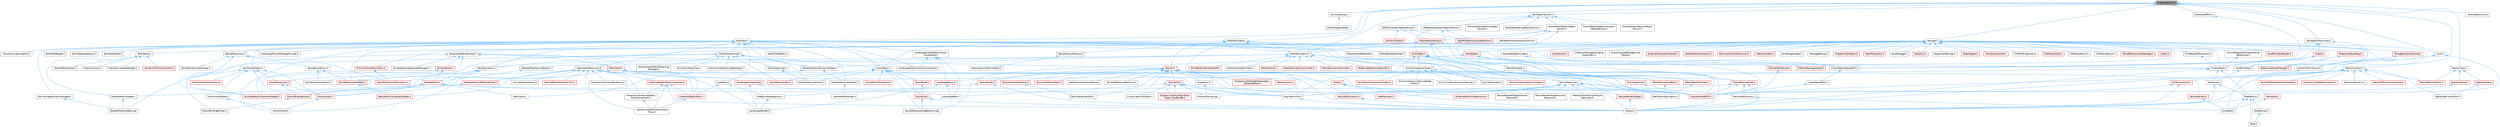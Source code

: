 digraph "CustomVersion.h"
{
 // INTERACTIVE_SVG=YES
 // LATEX_PDF_SIZE
  bgcolor="transparent";
  edge [fontname=Helvetica,fontsize=10,labelfontname=Helvetica,labelfontsize=10];
  node [fontname=Helvetica,fontsize=10,shape=box,height=0.2,width=0.4];
  Node1 [id="Node000001",label="CustomVersion.h",height=0.2,width=0.4,color="gray40", fillcolor="grey60", style="filled", fontcolor="black",tooltip=" "];
  Node1 -> Node2 [id="edge1_Node000001_Node000002",dir="back",color="steelblue1",style="solid",tooltip=" "];
  Node2 [id="Node000002",label="AsyncLoading2.h",height=0.2,width=0.4,color="grey40", fillcolor="white", style="filled",URL="$dd/db7/AsyncLoading2_8h.html",tooltip=" "];
  Node2 -> Node3 [id="edge2_Node000002_Node000003",dir="back",color="steelblue1",style="solid",tooltip=" "];
  Node3 [id="Node000003",label="ZenPackageHeader.h",height=0.2,width=0.4,color="grey40", fillcolor="white", style="filled",URL="$df/dfa/ZenPackageHeader_8h.html",tooltip=" "];
  Node1 -> Node4 [id="edge3_Node000001_Node000004",dir="back",color="steelblue1",style="solid",tooltip=" "];
  Node4 [id="Node000004",label="BulkData.h",height=0.2,width=0.4,color="grey40", fillcolor="white", style="filled",URL="$d4/d8e/BulkData_8h.html",tooltip=" "];
  Node4 -> Node5 [id="edge4_Node000004_Node000005",dir="back",color="steelblue1",style="solid",tooltip=" "];
  Node5 [id="Node000005",label="AnimCompressionTypes.h",height=0.2,width=0.4,color="grey40", fillcolor="white", style="filled",URL="$d1/d3b/AnimCompressionTypes_8h.html",tooltip=" "];
  Node5 -> Node6 [id="edge5_Node000005_Node000006",dir="back",color="steelblue1",style="solid",tooltip=" "];
  Node6 [id="Node000006",label="AnimBoneCompressionCodec.h",height=0.2,width=0.4,color="red", fillcolor="#FFF0F0", style="filled",URL="$dd/dc3/AnimBoneCompressionCodec_8h.html",tooltip=" "];
  Node5 -> Node15 [id="edge6_Node000005_Node000015",dir="back",color="steelblue1",style="solid",tooltip=" "];
  Node15 [id="Node000015",label="AnimCompressionDerivedData\lPublic.h",height=0.2,width=0.4,color="grey40", fillcolor="white", style="filled",URL="$dc/d36/AnimCompressionDerivedDataPublic_8h.html",tooltip=" "];
  Node5 -> Node16 [id="edge7_Node000005_Node000016",dir="back",color="steelblue1",style="solid",tooltip=" "];
  Node16 [id="Node000016",label="AnimCurveCompressionCodec.h",height=0.2,width=0.4,color="red", fillcolor="#FFF0F0", style="filled",URL="$d3/d77/AnimCurveCompressionCodec_8h.html",tooltip=" "];
  Node5 -> Node20 [id="edge8_Node000005_Node000020",dir="back",color="steelblue1",style="solid",tooltip=" "];
  Node20 [id="Node000020",label="AnimCurveCompressionSettings.h",height=0.2,width=0.4,color="grey40", fillcolor="white", style="filled",URL="$d0/d49/AnimCurveCompressionSettings_8h.html",tooltip=" "];
  Node5 -> Node21 [id="edge9_Node000005_Node000021",dir="back",color="steelblue1",style="solid",tooltip=" "];
  Node21 [id="Node000021",label="AnimSequence.h",height=0.2,width=0.4,color="red", fillcolor="#FFF0F0", style="filled",URL="$d0/d8a/AnimSequence_8h.html",tooltip=" "];
  Node21 -> Node30 [id="edge10_Node000021_Node000030",dir="back",color="steelblue1",style="solid",tooltip=" "];
  Node30 [id="Node000030",label="EngineSharedPCH.h",height=0.2,width=0.4,color="red", fillcolor="#FFF0F0", style="filled",URL="$dc/dbb/EngineSharedPCH_8h.html",tooltip=" "];
  Node5 -> Node14 [id="edge11_Node000005_Node000014",dir="back",color="steelblue1",style="solid",tooltip=" "];
  Node14 [id="Node000014",label="AnimStreamable.h",height=0.2,width=0.4,color="grey40", fillcolor="white", style="filled",URL="$d1/d46/AnimStreamable_8h.html",tooltip=" "];
  Node4 -> Node14 [id="edge12_Node000004_Node000014",dir="back",color="steelblue1",style="solid",tooltip=" "];
  Node4 -> Node39 [id="edge13_Node000004_Node000039",dir="back",color="steelblue1",style="solid",tooltip=" "];
  Node39 [id="Node000039",label="BodySetup.h",height=0.2,width=0.4,color="grey40", fillcolor="white", style="filled",URL="$d8/d7b/BodySetup_8h.html",tooltip=" "];
  Node39 -> Node40 [id="edge14_Node000039_Node000040",dir="back",color="steelblue1",style="solid",tooltip=" "];
  Node40 [id="Node000040",label="ChaosCooking.h",height=0.2,width=0.4,color="grey40", fillcolor="white", style="filled",URL="$de/d88/ChaosCooking_8h.html",tooltip=" "];
  Node39 -> Node41 [id="edge15_Node000039_Node000041",dir="back",color="steelblue1",style="solid",tooltip=" "];
  Node41 [id="Node000041",label="ChaosDerivedDataReader.h",height=0.2,width=0.4,color="grey40", fillcolor="white", style="filled",URL="$de/d70/ChaosDerivedDataReader_8h.html",tooltip=" "];
  Node39 -> Node42 [id="edge16_Node000039_Node000042",dir="back",color="steelblue1",style="solid",tooltip=" "];
  Node42 [id="Node000042",label="DynamicMeshComponent.h",height=0.2,width=0.4,color="red", fillcolor="#FFF0F0", style="filled",URL="$d8/d66/DynamicMeshComponent_8h.html",tooltip=" "];
  Node39 -> Node115 [id="edge17_Node000039_Node000115",dir="back",color="steelblue1",style="solid",tooltip=" "];
  Node115 [id="Node000115",label="SkeletalBodySetup.h",height=0.2,width=0.4,color="grey40", fillcolor="white", style="filled",URL="$dc/dbc/SkeletalBodySetup_8h.html",tooltip=" "];
  Node4 -> Node116 [id="edge18_Node000004_Node000116",dir="back",color="steelblue1",style="solid",tooltip=" "];
  Node116 [id="Node000116",label="BulkDataReader.h",height=0.2,width=0.4,color="grey40", fillcolor="white", style="filled",URL="$d4/d9b/BulkDataReader_8h.html",tooltip=" "];
  Node4 -> Node117 [id="edge19_Node000004_Node000117",dir="back",color="steelblue1",style="solid",tooltip=" "];
  Node117 [id="Node000117",label="BulkDataScopedLock.h",height=0.2,width=0.4,color="grey40", fillcolor="white", style="filled",URL="$da/d4e/BulkDataScopedLock_8h.html",tooltip=" "];
  Node4 -> Node118 [id="edge20_Node000004_Node000118",dir="back",color="steelblue1",style="solid",tooltip=" "];
  Node118 [id="Node000118",label="BulkDataWriter.h",height=0.2,width=0.4,color="grey40", fillcolor="white", style="filled",URL="$dc/dcb/BulkDataWriter_8h.html",tooltip=" "];
  Node4 -> Node119 [id="edge21_Node000004_Node000119",dir="back",color="steelblue1",style="solid",tooltip=" "];
  Node119 [id="Node000119",label="ContentStreaming.h",height=0.2,width=0.4,color="grey40", fillcolor="white", style="filled",URL="$dd/d05/ContentStreaming_8h.html",tooltip=" "];
  Node119 -> Node120 [id="edge22_Node000119_Node000120",dir="back",color="steelblue1",style="solid",tooltip=" "];
  Node120 [id="Node000120",label="AnimationStreaming.h",height=0.2,width=0.4,color="grey40", fillcolor="white", style="filled",URL="$d5/d44/AnimationStreaming_8h.html",tooltip=" "];
  Node119 -> Node121 [id="edge23_Node000119_Node000121",dir="back",color="steelblue1",style="solid",tooltip=" "];
  Node121 [id="Node000121",label="AudioDecompress.h",height=0.2,width=0.4,color="red", fillcolor="#FFF0F0", style="filled",URL="$d9/dfd/AudioDecompress_8h.html",tooltip=" "];
  Node119 -> Node123 [id="edge24_Node000119_Node000123",dir="back",color="steelblue1",style="solid",tooltip=" "];
  Node123 [id="Node000123",label="AudioStreaming.h",height=0.2,width=0.4,color="grey40", fillcolor="white", style="filled",URL="$db/d37/AudioStreaming_8h.html",tooltip=" "];
  Node123 -> Node124 [id="edge25_Node000123_Node000124",dir="back",color="steelblue1",style="solid",tooltip=" "];
  Node124 [id="Node000124",label="AudioStreamingCache.h",height=0.2,width=0.4,color="grey40", fillcolor="white", style="filled",URL="$d2/dc1/AudioStreamingCache_8h.html",tooltip=" "];
  Node119 -> Node124 [id="edge26_Node000119_Node000124",dir="back",color="steelblue1",style="solid",tooltip=" "];
  Node119 -> Node125 [id="edge27_Node000119_Node000125",dir="back",color="steelblue1",style="solid",tooltip=" "];
  Node125 [id="Node000125",label="GroomCacheStreamingManager.h",height=0.2,width=0.4,color="grey40", fillcolor="white", style="filled",URL="$d3/dcf/GroomCacheStreamingManager_8h.html",tooltip=" "];
  Node119 -> Node126 [id="edge28_Node000119_Node000126",dir="back",color="steelblue1",style="solid",tooltip=" "];
  Node126 [id="Node000126",label="NaniteCoarseMeshStreaming\lManager.h",height=0.2,width=0.4,color="grey40", fillcolor="white", style="filled",URL="$d2/dd8/NaniteCoarseMeshStreamingManager_8h.html",tooltip=" "];
  Node119 -> Node127 [id="edge29_Node000119_Node000127",dir="back",color="steelblue1",style="solid",tooltip=" "];
  Node127 [id="Node000127",label="SkeletalMeshUpdate.cpp",height=0.2,width=0.4,color="grey40", fillcolor="white", style="filled",URL="$db/d45/SkeletalMeshUpdate_8cpp.html",tooltip=" "];
  Node119 -> Node128 [id="edge30_Node000119_Node000128",dir="back",color="steelblue1",style="solid",tooltip=" "];
  Node128 [id="Node000128",label="SkinnedMeshComponentHelper.h",height=0.2,width=0.4,color="red", fillcolor="#FFF0F0", style="filled",URL="$db/d81/SkinnedMeshComponentHelper_8h.html",tooltip=" "];
  Node119 -> Node130 [id="edge31_Node000119_Node000130",dir="back",color="steelblue1",style="solid",tooltip=" "];
  Node130 [id="Node000130",label="SoundWave.h",height=0.2,width=0.4,color="grey40", fillcolor="white", style="filled",URL="$d3/d6d/SoundWave_8h.html",tooltip=" "];
  Node130 -> Node121 [id="edge32_Node000130_Node000121",dir="back",color="steelblue1",style="solid",tooltip=" "];
  Node130 -> Node124 [id="edge33_Node000130_Node000124",dir="back",color="steelblue1",style="solid",tooltip=" "];
  Node130 -> Node131 [id="edge34_Node000130_Node000131",dir="back",color="steelblue1",style="solid",tooltip=" "];
  Node131 [id="Node000131",label="EngineMinimal.h",height=0.2,width=0.4,color="grey40", fillcolor="white", style="filled",URL="$d0/d2c/EngineMinimal_8h.html",tooltip=" "];
  Node131 -> Node132 [id="edge35_Node000131_Node000132",dir="back",color="steelblue1",style="solid",tooltip=" "];
  Node132 [id="Node000132",label="Engine.h",height=0.2,width=0.4,color="grey40", fillcolor="white", style="filled",URL="$d1/d34/Public_2Engine_8h.html",tooltip=" "];
  Node130 -> Node30 [id="edge36_Node000130_Node000030",dir="back",color="steelblue1",style="solid",tooltip=" "];
  Node130 -> Node133 [id="edge37_Node000130_Node000133",dir="back",color="steelblue1",style="solid",tooltip=" "];
  Node133 [id="Node000133",label="SoundCue.h",height=0.2,width=0.4,color="red", fillcolor="#FFF0F0", style="filled",URL="$d8/d0b/SoundCue_8h.html",tooltip=" "];
  Node133 -> Node132 [id="edge38_Node000133_Node000132",dir="back",color="steelblue1",style="solid",tooltip=" "];
  Node133 -> Node135 [id="edge39_Node000133_Node000135",dir="back",color="steelblue1",style="solid",tooltip=" "];
  Node135 [id="Node000135",label="SoundWaveLoadingBehavior.cpp",height=0.2,width=0.4,color="grey40", fillcolor="white", style="filled",URL="$d7/d95/SoundWaveLoadingBehavior_8cpp.html",tooltip=" "];
  Node130 -> Node136 [id="edge40_Node000130_Node000136",dir="back",color="steelblue1",style="solid",tooltip=" "];
  Node136 [id="Node000136",label="SoundNode.h",height=0.2,width=0.4,color="red", fillcolor="#FFF0F0", style="filled",URL="$da/d8b/SoundNode_8h.html",tooltip=" "];
  Node136 -> Node133 [id="edge41_Node000136_Node000133",dir="back",color="steelblue1",style="solid",tooltip=" "];
  Node130 -> Node135 [id="edge42_Node000130_Node000135",dir="back",color="steelblue1",style="solid",tooltip=" "];
  Node130 -> Node160 [id="edge43_Node000130_Node000160",dir="back",color="steelblue1",style="solid",tooltip=" "];
  Node160 [id="Node000160",label="SoundWaveProcedural.h",height=0.2,width=0.4,color="red", fillcolor="#FFF0F0", style="filled",URL="$d8/d4f/SoundWaveProcedural_8h.html",tooltip=" "];
  Node4 -> Node167 [id="edge44_Node000004_Node000167",dir="back",color="steelblue1",style="solid",tooltip=" "];
  Node167 [id="Node000167",label="CoreUObject.h",height=0.2,width=0.4,color="grey40", fillcolor="white", style="filled",URL="$d0/ded/CoreUObject_8h.html",tooltip=" "];
  Node167 -> Node132 [id="edge45_Node000167_Node000132",dir="back",color="steelblue1",style="solid",tooltip=" "];
  Node167 -> Node131 [id="edge46_Node000167_Node000131",dir="back",color="steelblue1",style="solid",tooltip=" "];
  Node167 -> Node168 [id="edge47_Node000167_Node000168",dir="back",color="steelblue1",style="solid",tooltip=" "];
  Node168 [id="Node000168",label="SlateBasics.h",height=0.2,width=0.4,color="grey40", fillcolor="white", style="filled",URL="$da/d2f/SlateBasics_8h.html",tooltip=" "];
  Node168 -> Node132 [id="edge48_Node000168_Node000132",dir="back",color="steelblue1",style="solid",tooltip=" "];
  Node168 -> Node169 [id="edge49_Node000168_Node000169",dir="back",color="steelblue1",style="solid",tooltip=" "];
  Node169 [id="Node000169",label="Slate.h",height=0.2,width=0.4,color="grey40", fillcolor="white", style="filled",URL="$d2/dc0/Slate_8h.html",tooltip=" "];
  Node168 -> Node170 [id="edge50_Node000168_Node000170",dir="back",color="steelblue1",style="solid",tooltip=" "];
  Node170 [id="Node000170",label="SlateExtras.h",height=0.2,width=0.4,color="grey40", fillcolor="white", style="filled",URL="$d8/dec/SlateExtras_8h.html",tooltip=" "];
  Node170 -> Node169 [id="edge51_Node000170_Node000169",dir="back",color="steelblue1",style="solid",tooltip=" "];
  Node168 -> Node171 [id="edge52_Node000168_Node000171",dir="back",color="steelblue1",style="solid",tooltip=" "];
  Node171 [id="Node000171",label="UnrealEd.h",height=0.2,width=0.4,color="grey40", fillcolor="white", style="filled",URL="$d2/d5f/UnrealEd_8h.html",tooltip=" "];
  Node167 -> Node172 [id="edge53_Node000167_Node000172",dir="back",color="steelblue1",style="solid",tooltip=" "];
  Node172 [id="Node000172",label="SlateCore.h",height=0.2,width=0.4,color="grey40", fillcolor="white", style="filled",URL="$dc/d03/SlateCore_8h.html",tooltip=" "];
  Node172 -> Node132 [id="edge54_Node000172_Node000132",dir="back",color="steelblue1",style="solid",tooltip=" "];
  Node172 -> Node168 [id="edge55_Node000172_Node000168",dir="back",color="steelblue1",style="solid",tooltip=" "];
  Node4 -> Node173 [id="edge56_Node000004_Node000173",dir="back",color="steelblue1",style="solid",tooltip=" "];
  Node173 [id="Node000173",label="CoreUObjectSharedPCH.h",height=0.2,width=0.4,color="grey40", fillcolor="white", style="filled",URL="$de/d2f/CoreUObjectSharedPCH_8h.html",tooltip=" "];
  Node173 -> Node174 [id="edge57_Node000173_Node000174",dir="back",color="steelblue1",style="solid",tooltip=" "];
  Node174 [id="Node000174",label="SlateSharedPCH.h",height=0.2,width=0.4,color="grey40", fillcolor="white", style="filled",URL="$d1/dfc/SlateSharedPCH_8h.html",tooltip=" "];
  Node174 -> Node30 [id="edge58_Node000174_Node000030",dir="back",color="steelblue1",style="solid",tooltip=" "];
  Node4 -> Node175 [id="edge59_Node000004_Node000175",dir="back",color="steelblue1",style="solid",tooltip=" "];
  Node175 [id="Node000175",label="FontBulkData.h",height=0.2,width=0.4,color="grey40", fillcolor="white", style="filled",URL="$dc/dfb/FontBulkData_8h.html",tooltip=" "];
  Node175 -> Node172 [id="edge60_Node000175_Node000172",dir="back",color="steelblue1",style="solid",tooltip=" "];
  Node4 -> Node176 [id="edge61_Node000004_Node000176",dir="back",color="steelblue1",style="solid",tooltip=" "];
  Node176 [id="Node000176",label="GroomCache.h",height=0.2,width=0.4,color="grey40", fillcolor="white", style="filled",URL="$d7/d6e/GroomCache_8h.html",tooltip=" "];
  Node4 -> Node177 [id="edge62_Node000004_Node000177",dir="back",color="steelblue1",style="solid",tooltip=" "];
  Node177 [id="Node000177",label="HairStrandsDatas.h",height=0.2,width=0.4,color="grey40", fillcolor="white", style="filled",URL="$d6/daf/HairStrandsDatas_8h.html",tooltip=" "];
  Node177 -> Node178 [id="edge63_Node000177_Node000178",dir="back",color="steelblue1",style="solid",tooltip=" "];
  Node178 [id="Node000178",label="GroomAsset.h",height=0.2,width=0.4,color="red", fillcolor="#FFF0F0", style="filled",URL="$d8/df1/GroomAsset_8h.html",tooltip=" "];
  Node178 -> Node176 [id="edge64_Node000178_Node000176",dir="back",color="steelblue1",style="solid",tooltip=" "];
  Node177 -> Node184 [id="edge65_Node000177_Node000184",dir="back",color="steelblue1",style="solid",tooltip=" "];
  Node184 [id="Node000184",label="GroomBindingAsset.h",height=0.2,width=0.4,color="red", fillcolor="#FFF0F0", style="filled",URL="$de/d26/GroomBindingAsset_8h.html",tooltip=" "];
  Node184 -> Node185 [id="edge66_Node000184_Node000185",dir="back",color="steelblue1",style="solid",tooltip=" "];
  Node185 [id="Node000185",label="GroomBindingBuilder.h",height=0.2,width=0.4,color="grey40", fillcolor="white", style="filled",URL="$d2/d2f/GroomBindingBuilder_8h.html",tooltip=" "];
  Node177 -> Node185 [id="edge67_Node000177_Node000185",dir="back",color="steelblue1",style="solid",tooltip=" "];
  Node177 -> Node188 [id="edge68_Node000177_Node000188",dir="back",color="steelblue1",style="solid",tooltip=" "];
  Node188 [id="Node000188",label="GroomCacheData.h",height=0.2,width=0.4,color="grey40", fillcolor="white", style="filled",URL="$d3/d80/GroomCacheData_8h.html",tooltip=" "];
  Node188 -> Node176 [id="edge69_Node000188_Node000176",dir="back",color="steelblue1",style="solid",tooltip=" "];
  Node177 -> Node189 [id="edge70_Node000177_Node000189",dir="back",color="steelblue1",style="solid",tooltip=" "];
  Node189 [id="Node000189",label="GroomResources.h",height=0.2,width=0.4,color="red", fillcolor="#FFF0F0", style="filled",URL="$d0/d70/GroomResources_8h.html",tooltip=" "];
  Node189 -> Node178 [id="edge71_Node000189_Node000178",dir="back",color="steelblue1",style="solid",tooltip=" "];
  Node189 -> Node184 [id="edge72_Node000189_Node000184",dir="back",color="steelblue1",style="solid",tooltip=" "];
  Node177 -> Node191 [id="edge73_Node000177_Node000191",dir="back",color="steelblue1",style="solid",tooltip=" "];
  Node191 [id="Node000191",label="HairStrandsVertexFactory.h",height=0.2,width=0.4,color="red", fillcolor="#FFF0F0", style="filled",URL="$d0/d1c/HairStrandsVertexFactory_8h.html",tooltip=" "];
  Node4 -> Node194 [id="edge74_Node000004_Node000194",dir="back",color="steelblue1",style="solid",tooltip=" "];
  Node194 [id="Node000194",label="LandscapeHeightfieldCollision\lComponent.h",height=0.2,width=0.4,color="grey40", fillcolor="white", style="filled",URL="$d2/d06/LandscapeHeightfieldCollisionComponent_8h.html",tooltip=" "];
  Node194 -> Node195 [id="edge75_Node000194_Node000195",dir="back",color="steelblue1",style="solid",tooltip=" "];
  Node195 [id="Node000195",label="LandscapeEdit.h",height=0.2,width=0.4,color="grey40", fillcolor="white", style="filled",URL="$df/d61/LandscapeEdit_8h.html",tooltip=" "];
  Node194 -> Node196 [id="edge76_Node000194_Node000196",dir="back",color="steelblue1",style="solid",tooltip=" "];
  Node196 [id="Node000196",label="LandscapeMeshCollisionComponent.h",height=0.2,width=0.4,color="grey40", fillcolor="white", style="filled",URL="$d0/dab/LandscapeMeshCollisionComponent_8h.html",tooltip=" "];
  Node194 -> Node197 [id="edge77_Node000194_Node000197",dir="back",color="steelblue1",style="solid",tooltip=" "];
  Node197 [id="Node000197",label="LandscapeProxy.h",height=0.2,width=0.4,color="red", fillcolor="#FFF0F0", style="filled",URL="$db/dae/LandscapeProxy_8h.html",tooltip=" "];
  Node197 -> Node195 [id="edge78_Node000197_Node000195",dir="back",color="steelblue1",style="solid",tooltip=" "];
  Node197 -> Node203 [id="edge79_Node000197_Node000203",dir="back",color="steelblue1",style="solid",tooltip=" "];
  Node203 [id="Node000203",label="LandscapeRender.h",height=0.2,width=0.4,color="grey40", fillcolor="white", style="filled",URL="$df/d67/LandscapeRender_8h.html",tooltip=" "];
  Node4 -> Node196 [id="edge80_Node000004_Node000196",dir="back",color="steelblue1",style="solid",tooltip=" "];
  Node4 -> Node206 [id="edge81_Node000004_Node000206",dir="back",color="steelblue1",style="solid",tooltip=" "];
  Node206 [id="Node000206",label="LandscapeTextureStorageProvider.h",height=0.2,width=0.4,color="grey40", fillcolor="white", style="filled",URL="$d6/d2b/LandscapeTextureStorageProvider_8h.html",tooltip=" "];
  Node4 -> Node207 [id="edge82_Node000004_Node000207",dir="back",color="steelblue1",style="solid",tooltip=" "];
  Node207 [id="Node000207",label="LightMap.h",height=0.2,width=0.4,color="grey40", fillcolor="white", style="filled",URL="$d1/d76/LightMap_8h.html",tooltip=" "];
  Node207 -> Node208 [id="edge83_Node000207_Node000208",dir="back",color="steelblue1",style="solid",tooltip=" "];
  Node208 [id="Node000208",label="InstancedStaticMesh.h",height=0.2,width=0.4,color="red", fillcolor="#FFF0F0", style="filled",URL="$dd/d89/InstancedStaticMesh_8h.html",tooltip=" "];
  Node208 -> Node209 [id="edge84_Node000208_Node000209",dir="back",color="steelblue1",style="solid",tooltip=" "];
  Node209 [id="Node000209",label="HierarchicalStaticMeshScene\lProxy.h",height=0.2,width=0.4,color="grey40", fillcolor="white", style="filled",URL="$d3/d4d/HierarchicalStaticMeshSceneProxy_8h.html",tooltip=" "];
  Node207 -> Node212 [id="edge85_Node000207_Node000212",dir="back",color="steelblue1",style="solid",tooltip=" "];
  Node212 [id="Node000212",label="MapBuildDataRegistry.h",height=0.2,width=0.4,color="grey40", fillcolor="white", style="filled",URL="$df/dac/MapBuildDataRegistry_8h.html",tooltip=" "];
  Node212 -> Node203 [id="edge86_Node000212_Node000203",dir="back",color="steelblue1",style="solid",tooltip=" "];
  Node4 -> Node213 [id="edge87_Node000004_Node000213",dir="back",color="steelblue1",style="solid",tooltip=" "];
  Node213 [id="Node000213",label="NaniteResources.h",height=0.2,width=0.4,color="grey40", fillcolor="white", style="filled",URL="$d7/d8b/NaniteResources_8h.html",tooltip=" "];
  Node213 -> Node214 [id="edge88_Node000213_Node000214",dir="back",color="steelblue1",style="solid",tooltip=" "];
  Node214 [id="Node000214",label="NaniteSceneProxy.h",height=0.2,width=0.4,color="grey40", fillcolor="white", style="filled",URL="$de/dae/NaniteSceneProxy_8h.html",tooltip=" "];
  Node214 -> Node215 [id="edge89_Node000214_Node000215",dir="back",color="steelblue1",style="solid",tooltip=" "];
  Node215 [id="Node000215",label="NaniteResourcesHelper.h",height=0.2,width=0.4,color="red", fillcolor="#FFF0F0", style="filled",URL="$dc/d48/NaniteResourcesHelper_8h.html",tooltip=" "];
  Node215 -> Node215 [id="edge90_Node000215_Node000215",dir="back",color="steelblue1",style="solid",tooltip=" "];
  Node215 -> Node216 [id="edge91_Node000215_Node000216",dir="back",color="steelblue1",style="solid",tooltip=" "];
  Node216 [id="Node000216",label="StaticMeshComponentHelper.h",height=0.2,width=0.4,color="red", fillcolor="#FFF0F0", style="filled",URL="$dc/dc1/StaticMeshComponentHelper_8h.html",tooltip=" "];
  Node214 -> Node217 [id="edge92_Node000214_Node000217",dir="back",color="steelblue1",style="solid",tooltip=" "];
  Node217 [id="Node000217",label="SplineMeshSceneProxy.h",height=0.2,width=0.4,color="grey40", fillcolor="white", style="filled",URL="$dd/dcb/SplineMeshSceneProxy_8h.html",tooltip=" "];
  Node213 -> Node218 [id="edge93_Node000213_Node000218",dir="back",color="steelblue1",style="solid",tooltip=" "];
  Node218 [id="Node000218",label="NaniteStreamingManager.h",height=0.2,width=0.4,color="grey40", fillcolor="white", style="filled",URL="$d2/d3f/NaniteStreamingManager_8h.html",tooltip=" "];
  Node213 -> Node128 [id="edge94_Node000213_Node000128",dir="back",color="steelblue1",style="solid",tooltip=" "];
  Node213 -> Node219 [id="edge95_Node000213_Node000219",dir="back",color="steelblue1",style="solid",tooltip=" "];
  Node219 [id="Node000219",label="StaticMeshSceneProxyDesc.h",height=0.2,width=0.4,color="red", fillcolor="#FFF0F0", style="filled",URL="$d0/d31/StaticMeshSceneProxyDesc_8h.html",tooltip=" "];
  Node4 -> Node221 [id="edge96_Node000004_Node000221",dir="back",color="steelblue1",style="solid",tooltip=" "];
  Node221 [id="Node000221",label="RayTracingGeometryManager.h",height=0.2,width=0.4,color="grey40", fillcolor="white", style="filled",URL="$d0/df3/RayTracingGeometryManager_8h.html",tooltip=" "];
  Node221 -> Node127 [id="edge97_Node000221_Node000127",dir="back",color="steelblue1",style="solid",tooltip=" "];
  Node4 -> Node222 [id="edge98_Node000004_Node000222",dir="back",color="steelblue1",style="solid",tooltip=" "];
  Node222 [id="Node000222",label="SkeletalMeshLODImporterData.h",height=0.2,width=0.4,color="grey40", fillcolor="white", style="filled",URL="$de/dc6/SkeletalMeshLODImporterData_8h.html",tooltip=" "];
  Node222 -> Node223 [id="edge99_Node000222_Node000223",dir="back",color="steelblue1",style="solid",tooltip=" "];
  Node223 [id="Node000223",label="SkelImport.h",height=0.2,width=0.4,color="grey40", fillcolor="white", style="filled",URL="$d2/d8b/SkelImport_8h.html",tooltip=" "];
  Node222 -> Node224 [id="edge100_Node000222_Node000224",dir="back",color="steelblue1",style="solid",tooltip=" "];
  Node224 [id="Node000224",label="SkeletalMeshLODModel.h",height=0.2,width=0.4,color="grey40", fillcolor="white", style="filled",URL="$d2/d34/SkeletalMeshLODModel_8h.html",tooltip=" "];
  Node224 -> Node225 [id="edge101_Node000224_Node000225",dir="back",color="steelblue1",style="solid",tooltip=" "];
  Node225 [id="Node000225",label="SkeletalMeshModel.h",height=0.2,width=0.4,color="grey40", fillcolor="white", style="filled",URL="$d1/d2c/SkeletalMeshModel_8h.html",tooltip=" "];
  Node4 -> Node224 [id="edge102_Node000004_Node000224",dir="back",color="steelblue1",style="solid",tooltip=" "];
  Node4 -> Node226 [id="edge103_Node000004_Node000226",dir="back",color="steelblue1",style="solid",tooltip=" "];
  Node226 [id="Node000226",label="SkeletalMeshUpdate.h",height=0.2,width=0.4,color="grey40", fillcolor="white", style="filled",URL="$df/d79/SkeletalMeshUpdate_8h.html",tooltip=" "];
  Node226 -> Node127 [id="edge104_Node000226_Node000127",dir="back",color="steelblue1",style="solid",tooltip=" "];
  Node4 -> Node130 [id="edge105_Node000004_Node000130",dir="back",color="steelblue1",style="solid",tooltip=" "];
  Node4 -> Node227 [id="edge106_Node000004_Node000227",dir="back",color="steelblue1",style="solid",tooltip=" "];
  Node227 [id="Node000227",label="StaticMeshResources.h",height=0.2,width=0.4,color="grey40", fillcolor="white", style="filled",URL="$d0/db7/StaticMeshResources_8h.html",tooltip=" "];
  Node227 -> Node228 [id="edge107_Node000227_Node000228",dir="back",color="steelblue1",style="solid",tooltip=" "];
  Node228 [id="Node000228",label="CanvasRendererItem.h",height=0.2,width=0.4,color="grey40", fillcolor="white", style="filled",URL="$d7/d93/CanvasRendererItem_8h.html",tooltip=" "];
  Node227 -> Node229 [id="edge108_Node000227_Node000229",dir="back",color="steelblue1",style="solid",tooltip=" "];
  Node229 [id="Node000229",label="DerivedMeshDataTaskUtils.h",height=0.2,width=0.4,color="red", fillcolor="#FFF0F0", style="filled",URL="$d2/d98/DerivedMeshDataTaskUtils_8h.html",tooltip=" "];
  Node227 -> Node232 [id="edge109_Node000227_Node000232",dir="back",color="steelblue1",style="solid",tooltip=" "];
  Node232 [id="Node000232",label="GeometryCollectionRendering.h",height=0.2,width=0.4,color="grey40", fillcolor="white", style="filled",URL="$dc/d68/GeometryCollectionRendering_8h.html",tooltip=" "];
  Node227 -> Node233 [id="edge110_Node000227_Node000233",dir="back",color="steelblue1",style="solid",tooltip=" "];
  Node233 [id="Node000233",label="HierarchicalInstancedStatic\lMeshComponent.h",height=0.2,width=0.4,color="grey40", fillcolor="white", style="filled",URL="$d3/ddb/HierarchicalInstancedStaticMeshComponent_8h.html",tooltip=" "];
  Node233 -> Node209 [id="edge111_Node000233_Node000209",dir="back",color="steelblue1",style="solid",tooltip=" "];
  Node227 -> Node209 [id="edge112_Node000227_Node000209",dir="back",color="steelblue1",style="solid",tooltip=" "];
  Node227 -> Node208 [id="edge113_Node000227_Node000208",dir="back",color="steelblue1",style="solid",tooltip=" "];
  Node227 -> Node234 [id="edge114_Node000227_Node000234",dir="back",color="steelblue1",style="solid",tooltip=" "];
  Node234 [id="Node000234",label="InstancedStaticMeshComponent.h",height=0.2,width=0.4,color="red", fillcolor="#FFF0F0", style="filled",URL="$d8/d5d/InstancedStaticMeshComponent_8h.html",tooltip=" "];
  Node234 -> Node132 [id="edge115_Node000234_Node000132",dir="back",color="steelblue1",style="solid",tooltip=" "];
  Node234 -> Node233 [id="edge116_Node000234_Node000233",dir="back",color="steelblue1",style="solid",tooltip=" "];
  Node234 -> Node209 [id="edge117_Node000234_Node000209",dir="back",color="steelblue1",style="solid",tooltip=" "];
  Node234 -> Node208 [id="edge118_Node000234_Node000208",dir="back",color="steelblue1",style="solid",tooltip=" "];
  Node227 -> Node203 [id="edge119_Node000227_Node000203",dir="back",color="steelblue1",style="solid",tooltip=" "];
  Node227 -> Node240 [id="edge120_Node000227_Node000240",dir="back",color="steelblue1",style="solid",tooltip=" "];
  Node240 [id="Node000240",label="Model.h",height=0.2,width=0.4,color="red", fillcolor="#FFF0F0", style="filled",URL="$dd/d63/Public_2Model_8h.html",tooltip=" "];
  Node240 -> Node132 [id="edge121_Node000240_Node000132",dir="back",color="steelblue1",style="solid",tooltip=" "];
  Node240 -> Node30 [id="edge122_Node000240_Node000030",dir="back",color="steelblue1",style="solid",tooltip=" "];
  Node227 -> Node243 [id="edge123_Node000227_Node000243",dir="back",color="steelblue1",style="solid",tooltip=" "];
  Node243 [id="Node000243",label="SkeletalMeshLODRenderData.h",height=0.2,width=0.4,color="red", fillcolor="#FFF0F0", style="filled",URL="$d0/d5a/SkeletalMeshLODRenderData_8h.html",tooltip=" "];
  Node243 -> Node184 [id="edge124_Node000243_Node000184",dir="back",color="steelblue1",style="solid",tooltip=" "];
  Node227 -> Node217 [id="edge125_Node000227_Node000217",dir="back",color="steelblue1",style="solid",tooltip=" "];
  Node227 -> Node216 [id="edge126_Node000227_Node000216",dir="back",color="steelblue1",style="solid",tooltip=" "];
  Node4 -> Node245 [id="edge127_Node000004_Node000245",dir="back",color="steelblue1",style="solid",tooltip=" "];
  Node245 [id="Node000245",label="StreamableRenderAsset.h",height=0.2,width=0.4,color="grey40", fillcolor="white", style="filled",URL="$d3/dbd/StreamableRenderAsset_8h.html",tooltip=" "];
  Node245 -> Node246 [id="edge128_Node000245_Node000246",dir="back",color="steelblue1",style="solid",tooltip=" "];
  Node246 [id="Node000246",label="LandscapeComponent.h",height=0.2,width=0.4,color="red", fillcolor="#FFF0F0", style="filled",URL="$d4/dba/LandscapeComponent_8h.html",tooltip=" "];
  Node246 -> Node195 [id="edge129_Node000246_Node000195",dir="back",color="steelblue1",style="solid",tooltip=" "];
  Node246 -> Node203 [id="edge130_Node000246_Node000203",dir="back",color="steelblue1",style="solid",tooltip=" "];
  Node245 -> Node248 [id="edge131_Node000245_Node000248",dir="back",color="steelblue1",style="solid",tooltip=" "];
  Node248 [id="Node000248",label="SimpleStreamableAssetManager.h",height=0.2,width=0.4,color="grey40", fillcolor="white", style="filled",URL="$df/d02/SimpleStreamableAssetManager_8h.html",tooltip=" "];
  Node245 -> Node249 [id="edge132_Node000245_Node000249",dir="back",color="steelblue1",style="solid",tooltip=" "];
  Node249 [id="Node000249",label="SkeletalMesh.h",height=0.2,width=0.4,color="red", fillcolor="#FFF0F0", style="filled",URL="$d6/de7/SkeletalMesh_8h.html",tooltip=" "];
  Node249 -> Node131 [id="edge133_Node000249_Node000131",dir="back",color="steelblue1",style="solid",tooltip=" "];
  Node249 -> Node30 [id="edge134_Node000249_Node000030",dir="back",color="steelblue1",style="solid",tooltip=" "];
  Node249 -> Node178 [id="edge135_Node000249_Node000178",dir="back",color="steelblue1",style="solid",tooltip=" "];
  Node249 -> Node184 [id="edge136_Node000249_Node000184",dir="back",color="steelblue1",style="solid",tooltip=" "];
  Node249 -> Node223 [id="edge137_Node000249_Node000223",dir="back",color="steelblue1",style="solid",tooltip=" "];
  Node249 -> Node226 [id="edge138_Node000249_Node000226",dir="back",color="steelblue1",style="solid",tooltip=" "];
  Node249 -> Node128 [id="edge139_Node000249_Node000128",dir="back",color="steelblue1",style="solid",tooltip=" "];
  Node245 -> Node267 [id="edge140_Node000245_Node000267",dir="back",color="steelblue1",style="solid",tooltip=" "];
  Node267 [id="Node000267",label="SkinnedAsset.h",height=0.2,width=0.4,color="red", fillcolor="#FFF0F0", style="filled",URL="$de/d32/SkinnedAsset_8h.html",tooltip=" "];
  Node267 -> Node249 [id="edge141_Node000267_Node000249",dir="back",color="steelblue1",style="solid",tooltip=" "];
  Node267 -> Node128 [id="edge142_Node000267_Node000128",dir="back",color="steelblue1",style="solid",tooltip=" "];
  Node245 -> Node128 [id="edge143_Node000245_Node000128",dir="back",color="steelblue1",style="solid",tooltip=" "];
  Node245 -> Node272 [id="edge144_Node000245_Node000272",dir="back",color="steelblue1",style="solid",tooltip=" "];
  Node272 [id="Node000272",label="StaticMesh.h",height=0.2,width=0.4,color="red", fillcolor="#FFF0F0", style="filled",URL="$dc/d8f/StaticMesh_8h.html",tooltip=" "];
  Node272 -> Node131 [id="edge145_Node000272_Node000131",dir="back",color="steelblue1",style="solid",tooltip=" "];
  Node272 -> Node30 [id="edge146_Node000272_Node000030",dir="back",color="steelblue1",style="solid",tooltip=" "];
  Node272 -> Node208 [id="edge147_Node000272_Node000208",dir="back",color="steelblue1",style="solid",tooltip=" "];
  Node272 -> Node215 [id="edge148_Node000272_Node000215",dir="back",color="steelblue1",style="solid",tooltip=" "];
  Node272 -> Node219 [id="edge149_Node000272_Node000219",dir="back",color="steelblue1",style="solid",tooltip=" "];
  Node245 -> Node523 [id="edge150_Node000245_Node000523",dir="back",color="steelblue1",style="solid",tooltip=" "];
  Node523 [id="Node000523",label="Texture.h",height=0.2,width=0.4,color="red", fillcolor="#FFF0F0", style="filled",URL="$d9/dbf/Texture_8h.html",tooltip=" "];
  Node523 -> Node524 [id="edge151_Node000523_Node000524",dir="back",color="steelblue1",style="solid",tooltip=" "];
  Node524 [id="Node000524",label="CurveLinearColorAtlas.h",height=0.2,width=0.4,color="grey40", fillcolor="white", style="filled",URL="$dd/d63/CurveLinearColorAtlas_8h.html",tooltip=" "];
  Node523 -> Node525 [id="edge152_Node000523_Node000525",dir="back",color="steelblue1",style="solid",tooltip=" "];
  Node525 [id="Node000525",label="DisplayClusterConfiguration\lTypes_PostRender.h",height=0.2,width=0.4,color="red", fillcolor="#FFF0F0", style="filled",URL="$d1/d0d/DisplayClusterConfigurationTypes__PostRender_8h.html",tooltip=" "];
  Node523 -> Node529 [id="edge153_Node000523_Node000529",dir="back",color="steelblue1",style="solid",tooltip=" "];
  Node529 [id="Node000529",label="DisplayClusterShaderParameters\l_GenerateMips.h",height=0.2,width=0.4,color="red", fillcolor="#FFF0F0", style="filled",URL="$dc/dec/DisplayClusterShaderParameters__GenerateMips_8h.html",tooltip=" "];
  Node523 -> Node132 [id="edge154_Node000523_Node000132",dir="back",color="steelblue1",style="solid",tooltip=" "];
  Node523 -> Node30 [id="edge155_Node000523_Node000030",dir="back",color="steelblue1",style="solid",tooltip=" "];
  Node523 -> Node536 [id="edge156_Node000523_Node000536",dir="back",color="steelblue1",style="solid",tooltip=" "];
  Node536 [id="Node000536",label="IStereoLayers.h",height=0.2,width=0.4,color="red", fillcolor="#FFF0F0", style="filled",URL="$dd/d40/IStereoLayers_8h.html",tooltip=" "];
  Node523 -> Node538 [id="edge157_Node000523_Node000538",dir="back",color="steelblue1",style="solid",tooltip=" "];
  Node538 [id="Node000538",label="ImageUtils.h",height=0.2,width=0.4,color="grey40", fillcolor="white", style="filled",URL="$d7/dc9/ImageUtils_8h.html",tooltip=" "];
  Node538 -> Node539 [id="edge158_Node000538_Node000539",dir="back",color="steelblue1",style="solid",tooltip=" "];
  Node539 [id="Node000539",label="Texture2DArray.cpp",height=0.2,width=0.4,color="grey40", fillcolor="white", style="filled",URL="$d7/d13/Texture2DArray_8cpp.html",tooltip=" "];
  Node523 -> Node197 [id="edge159_Node000523_Node000197",dir="back",color="steelblue1",style="solid",tooltip=" "];
  Node523 -> Node540 [id="edge160_Node000523_Node000540",dir="back",color="steelblue1",style="solid",tooltip=" "];
  Node540 [id="Node000540",label="PhysicalMaterialMask.h",height=0.2,width=0.4,color="red", fillcolor="#FFF0F0", style="filled",URL="$da/df8/PhysicalMaterialMask_8h.html",tooltip=" "];
  Node523 -> Node542 [id="edge161_Node000523_Node000542",dir="back",color="steelblue1",style="solid",tooltip=" "];
  Node542 [id="Node000542",label="SlateTextureAtlasInterface.h",height=0.2,width=0.4,color="grey40", fillcolor="white", style="filled",URL="$d0/d3a/SlateTextureAtlasInterface_8h.html",tooltip=" "];
  Node523 -> Node543 [id="edge162_Node000523_Node000543",dir="back",color="steelblue1",style="solid",tooltip=" "];
  Node543 [id="Node000543",label="SlateTextures.h",height=0.2,width=0.4,color="red", fillcolor="#FFF0F0", style="filled",URL="$df/d06/SlateTextures_8h.html",tooltip=" "];
  Node523 -> Node544 [id="edge163_Node000523_Node000544",dir="back",color="steelblue1",style="solid",tooltip=" "];
  Node544 [id="Node000544",label="StreamableTextureResource.h",height=0.2,width=0.4,color="red", fillcolor="#FFF0F0", style="filled",URL="$dd/d72/StreamableTextureResource_8h.html",tooltip=" "];
  Node523 -> Node546 [id="edge164_Node000523_Node000546",dir="back",color="steelblue1",style="solid",tooltip=" "];
  Node546 [id="Node000546",label="Texture2D.h",height=0.2,width=0.4,color="red", fillcolor="#FFF0F0", style="filled",URL="$d5/d6f/Texture2D_8h.html",tooltip=" "];
  Node546 -> Node524 [id="edge165_Node000546_Node000524",dir="back",color="steelblue1",style="solid",tooltip=" "];
  Node546 -> Node525 [id="edge166_Node000546_Node000525",dir="back",color="steelblue1",style="solid",tooltip=" "];
  Node546 -> Node131 [id="edge167_Node000546_Node000131",dir="back",color="steelblue1",style="solid",tooltip=" "];
  Node546 -> Node30 [id="edge168_Node000546_Node000030",dir="back",color="steelblue1",style="solid",tooltip=" "];
  Node546 -> Node195 [id="edge169_Node000546_Node000195",dir="back",color="steelblue1",style="solid",tooltip=" "];
  Node546 -> Node539 [id="edge170_Node000546_Node000539",dir="back",color="steelblue1",style="solid",tooltip=" "];
  Node523 -> Node568 [id="edge171_Node000523_Node000568",dir="back",color="steelblue1",style="solid",tooltip=" "];
  Node568 [id="Node000568",label="Texture2DDynamic.h",height=0.2,width=0.4,color="red", fillcolor="#FFF0F0", style="filled",URL="$db/da2/Texture2DDynamic_8h.html",tooltip=" "];
  Node568 -> Node132 [id="edge172_Node000568_Node000132",dir="back",color="steelblue1",style="solid",tooltip=" "];
  Node523 -> Node573 [id="edge173_Node000523_Node000573",dir="back",color="steelblue1",style="solid",tooltip=" "];
  Node573 [id="Node000573",label="TextureCube.h",height=0.2,width=0.4,color="red", fillcolor="#FFF0F0", style="filled",URL="$d2/d5c/TextureCube_8h.html",tooltip=" "];
  Node573 -> Node132 [id="edge174_Node000573_Node000132",dir="back",color="steelblue1",style="solid",tooltip=" "];
  Node573 -> Node212 [id="edge175_Node000573_Node000212",dir="back",color="steelblue1",style="solid",tooltip=" "];
  Node523 -> Node575 [id="edge176_Node000523_Node000575",dir="back",color="steelblue1",style="solid",tooltip=" "];
  Node575 [id="Node000575",label="TextureExporterDDS.h",height=0.2,width=0.4,color="grey40", fillcolor="white", style="filled",URL="$de/df9/TextureExporterDDS_8h.html",tooltip=" "];
  Node523 -> Node576 [id="edge177_Node000523_Node000576",dir="back",color="steelblue1",style="solid",tooltip=" "];
  Node576 [id="Node000576",label="TextureExporterGeneric.h",height=0.2,width=0.4,color="red", fillcolor="#FFF0F0", style="filled",URL="$df/d87/TextureExporterGeneric_8h.html",tooltip=" "];
  Node576 -> Node575 [id="edge178_Node000576_Node000575",dir="back",color="steelblue1",style="solid",tooltip=" "];
  Node523 -> Node582 [id="edge179_Node000523_Node000582",dir="back",color="steelblue1",style="solid",tooltip=" "];
  Node582 [id="Node000582",label="TextureFactory.h",height=0.2,width=0.4,color="red", fillcolor="#FFF0F0", style="filled",URL="$d2/d8e/TextureFactory_8h.html",tooltip=" "];
  Node582 -> Node171 [id="edge180_Node000582_Node000171",dir="back",color="steelblue1",style="solid",tooltip=" "];
  Node523 -> Node585 [id="edge181_Node000523_Node000585",dir="back",color="steelblue1",style="solid",tooltip=" "];
  Node585 [id="Node000585",label="TextureReferenceResolver.h",height=0.2,width=0.4,color="grey40", fillcolor="white", style="filled",URL="$db/d3c/TextureReferenceResolver_8h.html",tooltip=" "];
  Node523 -> Node586 [id="edge182_Node000523_Node000586",dir="back",color="steelblue1",style="solid",tooltip=" "];
  Node586 [id="Node000586",label="TextureRenderTarget.h",height=0.2,width=0.4,color="red", fillcolor="#FFF0F0", style="filled",URL="$d0/df6/TextureRenderTarget_8h.html",tooltip=" "];
  Node586 -> Node132 [id="edge183_Node000586_Node000132",dir="back",color="steelblue1",style="solid",tooltip=" "];
  Node4 -> Node598 [id="edge184_Node000004_Node000598",dir="back",color="steelblue1",style="solid",tooltip=" "];
  Node598 [id="Node000598",label="TextureResource.h",height=0.2,width=0.4,color="grey40", fillcolor="white", style="filled",URL="$dd/df3/TextureResource_8h.html",tooltip=" "];
  Node598 -> Node132 [id="edge185_Node000598_Node000132",dir="back",color="steelblue1",style="solid",tooltip=" "];
  Node598 -> Node131 [id="edge186_Node000598_Node000131",dir="back",color="steelblue1",style="solid",tooltip=" "];
  Node598 -> Node30 [id="edge187_Node000598_Node000030",dir="back",color="steelblue1",style="solid",tooltip=" "];
  Node598 -> Node599 [id="edge188_Node000598_Node000599",dir="back",color="steelblue1",style="solid",tooltip=" "];
  Node599 [id="Node000599",label="MaterialCacheVirtualTexture\lDescriptor.h",height=0.2,width=0.4,color="grey40", fillcolor="white", style="filled",URL="$d7/d4c/MaterialCacheVirtualTextureDescriptor_8h.html",tooltip=" "];
  Node598 -> Node600 [id="edge189_Node000598_Node000600",dir="back",color="steelblue1",style="solid",tooltip=" "];
  Node600 [id="Node000600",label="ParticleDefinitions.h",height=0.2,width=0.4,color="grey40", fillcolor="white", style="filled",URL="$db/dde/ParticleDefinitions_8h.html",tooltip=" "];
  Node600 -> Node171 [id="edge190_Node000600_Node000171",dir="back",color="steelblue1",style="solid",tooltip=" "];
  Node598 -> Node543 [id="edge191_Node000598_Node000543",dir="back",color="steelblue1",style="solid",tooltip=" "];
  Node598 -> Node544 [id="edge192_Node000598_Node000544",dir="back",color="steelblue1",style="solid",tooltip=" "];
  Node598 -> Node601 [id="edge193_Node000598_Node000601",dir="back",color="steelblue1",style="solid",tooltip=" "];
  Node601 [id="Node000601",label="TextureRenderTarget2DArray\lResource.h",height=0.2,width=0.4,color="grey40", fillcolor="white", style="filled",URL="$dc/df2/TextureRenderTarget2DArrayResource_8h.html",tooltip=" "];
  Node598 -> Node602 [id="edge194_Node000598_Node000602",dir="back",color="steelblue1",style="solid",tooltip=" "];
  Node602 [id="Node000602",label="TextureRenderTargetVolume\lResource.h",height=0.2,width=0.4,color="grey40", fillcolor="white", style="filled",URL="$d0/df7/TextureRenderTargetVolumeResource_8h.html",tooltip=" "];
  Node4 -> Node603 [id="edge195_Node000004_Node000603",dir="back",color="steelblue1",style="solid",tooltip=" "];
  Node603 [id="Node000603",label="VectorFieldStatic.h",height=0.2,width=0.4,color="grey40", fillcolor="white", style="filled",URL="$d7/d68/VectorFieldStatic_8h.html",tooltip=" "];
  Node4 -> Node604 [id="edge196_Node000004_Node000604",dir="back",color="steelblue1",style="solid",tooltip=" "];
  Node604 [id="Node000604",label="VolumetricLightmapGrid.h",height=0.2,width=0.4,color="grey40", fillcolor="white", style="filled",URL="$d9/d86/VolumetricLightmapGrid_8h.html",tooltip=" "];
  Node1 -> Node605 [id="edge197_Node000001_Node000605",dir="back",color="steelblue1",style="solid",tooltip=" "];
  Node605 [id="Node000605",label="Core.h",height=0.2,width=0.4,color="grey40", fillcolor="white", style="filled",URL="$d6/dd7/Core_8h.html",tooltip=" "];
  Node605 -> Node167 [id="edge198_Node000605_Node000167",dir="back",color="steelblue1",style="solid",tooltip=" "];
  Node605 -> Node132 [id="edge199_Node000605_Node000132",dir="back",color="steelblue1",style="solid",tooltip=" "];
  Node605 -> Node168 [id="edge200_Node000605_Node000168",dir="back",color="steelblue1",style="solid",tooltip=" "];
  Node1 -> Node606 [id="edge201_Node000001_Node000606",dir="back",color="steelblue1",style="solid",tooltip=" "];
  Node606 [id="Node000606",label="CoreSharedPCH.h",height=0.2,width=0.4,color="grey40", fillcolor="white", style="filled",URL="$d8/de5/CoreSharedPCH_8h.html",tooltip=" "];
  Node606 -> Node173 [id="edge202_Node000606_Node000173",dir="back",color="steelblue1",style="solid",tooltip=" "];
  Node1 -> Node607 [id="edge203_Node000001_Node000607",dir="back",color="steelblue1",style="solid",tooltip=" "];
  Node607 [id="Node000607",label="DevObjectVersion.h",height=0.2,width=0.4,color="grey40", fillcolor="white", style="filled",URL="$db/d74/DevObjectVersion_8h.html",tooltip=" "];
  Node607 -> Node608 [id="edge204_Node000607_Node000608",dir="back",color="steelblue1",style="solid",tooltip=" "];
  Node608 [id="Node000608",label="FortniteMainBranchObject\lVersion.h",height=0.2,width=0.4,color="grey40", fillcolor="white", style="filled",URL="$d7/ded/FortniteMainBranchObjectVersion_8h.html",tooltip=" "];
  Node608 -> Node609 [id="edge205_Node000608_Node000609",dir="back",color="steelblue1",style="solid",tooltip=" "];
  Node609 [id="Node000609",label="MeshAttributeArray.h",height=0.2,width=0.4,color="red", fillcolor="#FFF0F0", style="filled",URL="$dd/dcf/MeshAttributeArray_8h.html",tooltip=" "];
  Node609 -> Node610 [id="edge206_Node000609_Node000610",dir="back",color="steelblue1",style="solid",tooltip=" "];
  Node610 [id="Node000610",label="HairDescription.h",height=0.2,width=0.4,color="grey40", fillcolor="white", style="filled",URL="$df/d27/HairDescription_8h.html",tooltip=" "];
  Node610 -> Node178 [id="edge207_Node000610_Node000178",dir="back",color="steelblue1",style="solid",tooltip=" "];
  Node610 -> Node184 [id="edge208_Node000610_Node000184",dir="back",color="steelblue1",style="solid",tooltip=" "];
  Node610 -> Node176 [id="edge209_Node000610_Node000176",dir="back",color="steelblue1",style="solid",tooltip=" "];
  Node610 -> Node189 [id="edge210_Node000610_Node000189",dir="back",color="steelblue1",style="solid",tooltip=" "];
  Node609 -> Node611 [id="edge211_Node000609_Node000611",dir="back",color="steelblue1",style="solid",tooltip=" "];
  Node611 [id="Node000611",label="MeshAttributes.h",height=0.2,width=0.4,color="grey40", fillcolor="white", style="filled",URL="$d8/d64/MeshAttributes_8h.html",tooltip=" "];
  Node611 -> Node612 [id="edge212_Node000611_Node000612",dir="back",color="steelblue1",style="solid",tooltip=" "];
  Node612 [id="Node000612",label="MeshDescriptionBase.h",height=0.2,width=0.4,color="red", fillcolor="#FFF0F0", style="filled",URL="$d3/d3c/MeshDescriptionBase_8h.html",tooltip=" "];
  Node612 -> Node614 [id="edge213_Node000612_Node000614",dir="back",color="steelblue1",style="solid",tooltip=" "];
  Node614 [id="Node000614",label="StaticMeshDescription.h",height=0.2,width=0.4,color="grey40", fillcolor="white", style="filled",URL="$d5/d71/StaticMeshDescription_8h.html",tooltip=" "];
  Node611 -> Node615 [id="edge214_Node000611_Node000615",dir="back",color="steelblue1",style="solid",tooltip=" "];
  Node615 [id="Node000615",label="StaticMeshAttributes.h",height=0.2,width=0.4,color="red", fillcolor="#FFF0F0", style="filled",URL="$dd/db4/StaticMeshAttributes_8h.html",tooltip=" "];
  Node615 -> Node614 [id="edge215_Node000615_Node000614",dir="back",color="steelblue1",style="solid",tooltip=" "];
  Node609 -> Node619 [id="edge216_Node000609_Node000619",dir="back",color="steelblue1",style="solid",tooltip=" "];
  Node619 [id="Node000619",label="MeshDescription.h",height=0.2,width=0.4,color="grey40", fillcolor="white", style="filled",URL="$d5/d91/MeshDescription_8h.html",tooltip=" "];
  Node619 -> Node610 [id="edge217_Node000619_Node000610",dir="back",color="steelblue1",style="solid",tooltip=" "];
  Node619 -> Node47 [id="edge218_Node000619_Node000047",dir="back",color="steelblue1",style="solid",tooltip=" "];
  Node47 [id="Node000047",label="MeshAttributePaintTool.h",height=0.2,width=0.4,color="grey40", fillcolor="white", style="filled",URL="$d3/d29/MeshAttributePaintTool_8h.html",tooltip=" "];
  Node619 -> Node611 [id="edge219_Node000619_Node000611",dir="back",color="steelblue1",style="solid",tooltip=" "];
  Node619 -> Node620 [id="edge220_Node000619_Node000620",dir="back",color="steelblue1",style="solid",tooltip=" "];
  Node620 [id="Node000620",label="MeshAutoUV.h",height=0.2,width=0.4,color="red", fillcolor="#FFF0F0", style="filled",URL="$d4/db4/MeshAutoUV_8h.html",tooltip=" "];
  Node619 -> Node612 [id="edge221_Node000619_Node000612",dir="back",color="steelblue1",style="solid",tooltip=" "];
  Node619 -> Node622 [id="edge222_Node000619_Node000622",dir="back",color="steelblue1",style="solid",tooltip=" "];
  Node622 [id="Node000622",label="MeshDescriptionCommitter.h",height=0.2,width=0.4,color="red", fillcolor="#FFF0F0", style="filled",URL="$d0/dae/MeshDescriptionCommitter_8h.html",tooltip=" "];
  Node619 -> Node625 [id="edge223_Node000619_Node000625",dir="back",color="steelblue1",style="solid",tooltip=" "];
  Node625 [id="Node000625",label="MeshDescriptionProvider.h",height=0.2,width=0.4,color="red", fillcolor="#FFF0F0", style="filled",URL="$da/db2/MeshDescriptionProvider_8h.html",tooltip=" "];
  Node619 -> Node626 [id="edge224_Node000619_Node000626",dir="back",color="steelblue1",style="solid",tooltip=" "];
  Node626 [id="Node000626",label="ModelingObjectsCreationAPI.h",height=0.2,width=0.4,color="red", fillcolor="#FFF0F0", style="filled",URL="$df/d4c/ModelingObjectsCreationAPI_8h.html",tooltip=" "];
  Node619 -> Node222 [id="edge225_Node000619_Node000222",dir="back",color="steelblue1",style="solid",tooltip=" "];
  Node619 -> Node631 [id="edge226_Node000619_Node000631",dir="back",color="steelblue1",style="solid",tooltip=" "];
  Node631 [id="Node000631",label="SkeletalMeshSourceModel.h",height=0.2,width=0.4,color="grey40", fillcolor="white", style="filled",URL="$d0/dc6/SkeletalMeshSourceModel_8h.html",tooltip=" "];
  Node631 -> Node249 [id="edge227_Node000631_Node000249",dir="back",color="steelblue1",style="solid",tooltip=" "];
  Node619 -> Node632 [id="edge228_Node000619_Node000632",dir="back",color="steelblue1",style="solid",tooltip=" "];
  Node632 [id="Node000632",label="SkinWeightsAttributesRef.h",height=0.2,width=0.4,color="red", fillcolor="#FFF0F0", style="filled",URL="$d8/dc2/SkinWeightsAttributesRef_8h.html",tooltip=" "];
  Node619 -> Node615 [id="edge229_Node000619_Node000615",dir="back",color="steelblue1",style="solid",tooltip=" "];
  Node619 -> Node614 [id="edge230_Node000619_Node000614",dir="back",color="steelblue1",style="solid",tooltip=" "];
  Node609 -> Node615 [id="edge231_Node000609_Node000615",dir="back",color="steelblue1",style="solid",tooltip=" "];
  Node608 -> Node635 [id="edge232_Node000608_Node000635",dir="back",color="steelblue1",style="solid",tooltip=" "];
  Node635 [id="Node000635",label="RigVMGraphFunctionDefinition.h",height=0.2,width=0.4,color="red", fillcolor="#FFF0F0", style="filled",URL="$d1/db1/RigVMGraphFunctionDefinition_8h.html",tooltip=" "];
  Node608 -> Node760 [id="edge233_Node000608_Node000760",dir="back",color="steelblue1",style="solid",tooltip=" "];
  Node760 [id="Node000760",label="StaticParameterSet.h",height=0.2,width=0.4,color="red", fillcolor="#FFF0F0", style="filled",URL="$dd/d7e/StaticParameterSet_8h.html",tooltip=" "];
  Node760 -> Node132 [id="edge234_Node000760_Node000132",dir="back",color="steelblue1",style="solid",tooltip=" "];
  Node760 -> Node131 [id="edge235_Node000760_Node000131",dir="back",color="steelblue1",style="solid",tooltip=" "];
  Node760 -> Node30 [id="edge236_Node000760_Node000030",dir="back",color="steelblue1",style="solid",tooltip=" "];
  Node760 -> Node600 [id="edge237_Node000760_Node000600",dir="back",color="steelblue1",style="solid",tooltip=" "];
  Node608 -> Node870 [id="edge238_Node000608_Node000870",dir="back",color="steelblue1",style="solid",tooltip=" "];
  Node870 [id="Node000870",label="WorldPartitionActorDescArchive.h",height=0.2,width=0.4,color="grey40", fillcolor="white", style="filled",URL="$d4/de5/WorldPartitionActorDescArchive_8h.html",tooltip=" "];
  Node607 -> Node871 [id="edge239_Node000607_Node000871",dir="back",color="steelblue1",style="solid",tooltip=" "];
  Node871 [id="Node000871",label="FortniteReleaseBranchCustom\lObjectVersion.h",height=0.2,width=0.4,color="grey40", fillcolor="white", style="filled",URL="$df/d02/FortniteReleaseBranchCustomObjectVersion_8h.html",tooltip=" "];
  Node607 -> Node872 [id="edge240_Node000607_Node000872",dir="back",color="steelblue1",style="solid",tooltip=" "];
  Node872 [id="Node000872",label="FortniteSeasonBranchObject\lVersion.h",height=0.2,width=0.4,color="grey40", fillcolor="white", style="filled",URL="$db/da6/FortniteSeasonBranchObjectVersion_8h.html",tooltip=" "];
  Node607 -> Node873 [id="edge241_Node000607_Node000873",dir="back",color="steelblue1",style="solid",tooltip=" "];
  Node873 [id="Node000873",label="FortniteValkyrieBranchObject\lVersion.h",height=0.2,width=0.4,color="grey40", fillcolor="white", style="filled",URL="$d4/d23/FortniteValkyrieBranchObjectVersion_8h.html",tooltip=" "];
  Node607 -> Node874 [id="edge242_Node000607_Node000874",dir="back",color="steelblue1",style="solid",tooltip=" "];
  Node874 [id="Node000874",label="ParallelRenderingObjectVersion.h",height=0.2,width=0.4,color="grey40", fillcolor="white", style="filled",URL="$dd/d4c/ParallelRenderingObjectVersion_8h.html",tooltip=" "];
  Node607 -> Node875 [id="edge243_Node000607_Node000875",dir="back",color="steelblue1",style="solid",tooltip=" "];
  Node875 [id="Node000875",label="UE5MainStreamObjectVersion.h",height=0.2,width=0.4,color="grey40", fillcolor="white", style="filled",URL="$d4/dee/UE5MainStreamObjectVersion_8h.html",tooltip=" "];
  Node875 -> Node876 [id="edge244_Node000875_Node000876",dir="back",color="steelblue1",style="solid",tooltip=" "];
  Node876 [id="Node000876",label="DynamicVector.h",height=0.2,width=0.4,color="red", fillcolor="#FFF0F0", style="filled",URL="$d5/dfc/DynamicVector_8h.html",tooltip=" "];
  Node875 -> Node609 [id="edge245_Node000875_Node000609",dir="back",color="steelblue1",style="solid",tooltip=" "];
  Node875 -> Node635 [id="edge246_Node000875_Node000635",dir="back",color="steelblue1",style="solid",tooltip=" "];
  Node607 -> Node1151 [id="edge247_Node000607_Node001151",dir="back",color="steelblue1",style="solid",tooltip=" "];
  Node1151 [id="Node001151",label="UE5ReleaseStreamObjectVersion.h",height=0.2,width=0.4,color="grey40", fillcolor="white", style="filled",URL="$d2/dc8/UE5ReleaseStreamObjectVersion_8h.html",tooltip=" "];
  Node1151 -> Node1152 [id="edge248_Node001151_Node001152",dir="back",color="steelblue1",style="solid",tooltip=" "];
  Node1152 [id="Node001152",label="AnimTypes.h",height=0.2,width=0.4,color="red", fillcolor="#FFF0F0", style="filled",URL="$d5/d84/AnimTypes_8h.html",tooltip=" "];
  Node1152 -> Node5 [id="edge249_Node001152_Node000005",dir="back",color="steelblue1",style="solid",tooltip=" "];
  Node1152 -> Node16 [id="edge250_Node001152_Node000016",dir="back",color="steelblue1",style="solid",tooltip=" "];
  Node1152 -> Node21 [id="edge251_Node001152_Node000021",dir="back",color="steelblue1",style="solid",tooltip=" "];
  Node1152 -> Node14 [id="edge252_Node001152_Node000014",dir="back",color="steelblue1",style="solid",tooltip=" "];
  Node1152 -> Node132 [id="edge253_Node001152_Node000132",dir="back",color="steelblue1",style="solid",tooltip=" "];
  Node1152 -> Node131 [id="edge254_Node001152_Node000131",dir="back",color="steelblue1",style="solid",tooltip=" "];
  Node1152 -> Node30 [id="edge255_Node001152_Node000030",dir="back",color="steelblue1",style="solid",tooltip=" "];
  Node1151 -> Node635 [id="edge256_Node001151_Node000635",dir="back",color="steelblue1",style="solid",tooltip=" "];
  Node1151 -> Node760 [id="edge257_Node001151_Node000760",dir="back",color="steelblue1",style="solid",tooltip=" "];
  Node1 -> Node1335 [id="edge258_Node000001_Node001335",dir="back",color="steelblue1",style="solid",tooltip=" "];
  Node1335 [id="Node001335",label="EditorBulkData.h",height=0.2,width=0.4,color="grey40", fillcolor="white", style="filled",URL="$d1/d85/EditorBulkData_8h.html",tooltip=" "];
  Node1335 -> Node1336 [id="edge259_Node001335_Node001336",dir="back",color="steelblue1",style="solid",tooltip=" "];
  Node1336 [id="Node001336",label="EditorBulkDataReader.h",height=0.2,width=0.4,color="grey40", fillcolor="white", style="filled",URL="$d0/d95/EditorBulkDataReader_8h.html",tooltip=" "];
  Node1335 -> Node1337 [id="edge260_Node001335_Node001337",dir="back",color="steelblue1",style="solid",tooltip=" "];
  Node1337 [id="Node001337",label="EditorBulkDataWriter.h",height=0.2,width=0.4,color="grey40", fillcolor="white", style="filled",URL="$de/ddd/EditorBulkDataWriter_8h.html",tooltip=" "];
  Node1335 -> Node610 [id="edge261_Node001335_Node000610",dir="back",color="steelblue1",style="solid",tooltip=" "];
  Node1335 -> Node619 [id="edge262_Node001335_Node000619",dir="back",color="steelblue1",style="solid",tooltip=" "];
  Node1335 -> Node130 [id="edge263_Node001335_Node000130",dir="back",color="steelblue1",style="solid",tooltip=" "];
  Node1335 -> Node566 [id="edge264_Node001335_Node000566",dir="back",color="steelblue1",style="solid",tooltip=" "];
  Node566 [id="Node000566",label="SparseVolumeTexture.h",height=0.2,width=0.4,color="grey40", fillcolor="white", style="filled",URL="$d4/df8/SparseVolumeTexture_8h.html",tooltip=" "];
  Node566 -> Node567 [id="edge265_Node000566_Node000567",dir="back",color="steelblue1",style="solid",tooltip=" "];
  Node567 [id="Node000567",label="SparseVolumeTextureData.h",height=0.2,width=0.4,color="grey40", fillcolor="white", style="filled",URL="$db/dcc/SparseVolumeTextureData_8h.html",tooltip=" "];
  Node1335 -> Node523 [id="edge266_Node001335_Node000523",dir="back",color="steelblue1",style="solid",tooltip=" "];
  Node1 -> Node619 [id="edge267_Node000001_Node000619",dir="back",color="steelblue1",style="solid",tooltip=" "];
  Node1 -> Node1338 [id="edge268_Node000001_Node001338",dir="back",color="steelblue1",style="solid",tooltip=" "];
  Node1338 [id="Node001338",label="NetConnection.h",height=0.2,width=0.4,color="grey40", fillcolor="white", style="filled",URL="$d6/d03/NetConnection_8h.html",tooltip=" "];
  Node1338 -> Node1339 [id="edge269_Node001338_Node001339",dir="back",color="steelblue1",style="solid",tooltip=" "];
  Node1339 [id="Node001339",label="ChildConnection.h",height=0.2,width=0.4,color="red", fillcolor="#FFF0F0", style="filled",URL="$de/dea/ChildConnection_8h.html",tooltip=" "];
  Node1339 -> Node132 [id="edge270_Node001339_Node000132",dir="back",color="steelblue1",style="solid",tooltip=" "];
  Node1339 -> Node30 [id="edge271_Node001339_Node000030",dir="back",color="steelblue1",style="solid",tooltip=" "];
  Node1338 -> Node1341 [id="edge272_Node001338_Node001341",dir="back",color="steelblue1",style="solid",tooltip=" "];
  Node1341 [id="Node001341",label="DemoNetConnection.h",height=0.2,width=0.4,color="red", fillcolor="#FFF0F0", style="filled",URL="$d7/d81/DemoNetConnection_8h.html",tooltip=" "];
  Node1338 -> Node277 [id="edge273_Node001338_Node000277",dir="back",color="steelblue1",style="solid",tooltip=" "];
  Node277 [id="Node000277",label="DisplayClusterNetConnection.h",height=0.2,width=0.4,color="red", fillcolor="#FFF0F0", style="filled",URL="$d0/df0/DisplayClusterNetConnection_8h.html",tooltip=" "];
  Node1338 -> Node132 [id="edge274_Node001338_Node000132",dir="back",color="steelblue1",style="solid",tooltip=" "];
  Node1338 -> Node30 [id="edge275_Node001338_Node000030",dir="back",color="steelblue1",style="solid",tooltip=" "];
  Node1338 -> Node1343 [id="edge276_Node001338_Node001343",dir="back",color="steelblue1",style="solid",tooltip=" "];
  Node1343 [id="Node001343",label="NetworkObjectList.h",height=0.2,width=0.4,color="grey40", fillcolor="white", style="filled",URL="$d5/d6a/NetworkObjectList_8h.html",tooltip=" "];
  Node1338 -> Node1344 [id="edge277_Node001338_Node001344",dir="back",color="steelblue1",style="solid",tooltip=" "];
  Node1344 [id="Node001344",label="NetworkPhysicsComponent.h",height=0.2,width=0.4,color="red", fillcolor="#FFF0F0", style="filled",URL="$d5/dcb/NetworkPhysicsComponent_8h.html",tooltip=" "];
  Node1338 -> Node1357 [id="edge278_Node001338_Node001357",dir="back",color="steelblue1",style="solid",tooltip=" "];
  Node1357 [id="Node001357",label="ReplayNetConnection.h",height=0.2,width=0.4,color="grey40", fillcolor="white", style="filled",URL="$d8/dc8/ReplayNetConnection_8h.html",tooltip=" "];
  Node1338 -> Node1358 [id="edge279_Node001338_Node001358",dir="back",color="steelblue1",style="solid",tooltip=" "];
  Node1358 [id="Node001358",label="StructNetTokenDataStoreHelper.h",height=0.2,width=0.4,color="red", fillcolor="#FFF0F0", style="filled",URL="$d2/d63/StructNetTokenDataStoreHelper_8h.html",tooltip=" "];
  Node1 -> Node1360 [id="edge280_Node000001_Node001360",dir="back",color="steelblue1",style="solid",tooltip=" "];
  Node1360 [id="Node001360",label="Package.h",height=0.2,width=0.4,color="grey40", fillcolor="white", style="filled",URL="$dd/d79/Package_8h.html",tooltip=" "];
  Node1360 -> Node1361 [id="edge281_Node001360_Node001361",dir="back",color="steelblue1",style="solid",tooltip=" "];
  Node1361 [id="Node001361",label="AITask.h",height=0.2,width=0.4,color="red", fillcolor="#FFF0F0", style="filled",URL="$d6/de2/AITask_8h.html",tooltip=" "];
  Node1360 -> Node1413 [id="edge282_Node001360_Node001413",dir="back",color="steelblue1",style="solid",tooltip=" "];
  Node1413 [id="Node001413",label="ArchiveReplaceOrClearExternal\lReferences.h",height=0.2,width=0.4,color="grey40", fillcolor="white", style="filled",URL="$d1/d53/ArchiveReplaceOrClearExternalReferences_8h.html",tooltip=" "];
  Node1413 -> Node167 [id="edge283_Node001413_Node000167",dir="back",color="steelblue1",style="solid",tooltip=" "];
  Node1360 -> Node1414 [id="edge284_Node001360_Node001414",dir="back",color="steelblue1",style="solid",tooltip=" "];
  Node1414 [id="Node001414",label="AssetData.h",height=0.2,width=0.4,color="red", fillcolor="#FFF0F0", style="filled",URL="$d9/d19/AssetData_8h.html",tooltip=" "];
  Node1414 -> Node30 [id="edge285_Node001414_Node000030",dir="back",color="steelblue1",style="solid",tooltip=" "];
  Node1414 -> Node1665 [id="edge286_Node001414_Node001665",dir="back",color="steelblue1",style="solid",tooltip=" "];
  Node1665 [id="Node001665",label="ExternalPackageHelper.h",height=0.2,width=0.4,color="red", fillcolor="#FFF0F0", style="filled",URL="$d3/d2f/ExternalPackageHelper_8h.html",tooltip=" "];
  Node1414 -> Node135 [id="edge287_Node001414_Node000135",dir="back",color="steelblue1",style="solid",tooltip=" "];
  Node1360 -> Node1829 [id="edge288_Node001360_Node001829",dir="back",color="steelblue1",style="solid",tooltip=" "];
  Node1829 [id="Node001829",label="AssetPrivatizeModel.h",height=0.2,width=0.4,color="red", fillcolor="#FFF0F0", style="filled",URL="$d7/da2/AssetPrivatizeModel_8h.html",tooltip=" "];
  Node1360 -> Node1831 [id="edge289_Node001360_Node001831",dir="back",color="steelblue1",style="solid",tooltip=" "];
  Node1831 [id="Node001831",label="AxisSources.h",height=0.2,width=0.4,color="red", fillcolor="#FFF0F0", style="filled",URL="$d6/dfa/AxisSources_8h.html",tooltip=" "];
  Node1360 -> Node1836 [id="edge290_Node001360_Node001836",dir="back",color="steelblue1",style="solid",tooltip=" "];
  Node1836 [id="Node001836",label="CollectionManagerScripting\lSubsystem.h",height=0.2,width=0.4,color="grey40", fillcolor="white", style="filled",URL="$d1/d33/CollectionManagerScriptingSubsystem_8h.html",tooltip=" "];
  Node1360 -> Node1837 [id="edge291_Node001360_Node001837",dir="back",color="steelblue1",style="solid",tooltip=" "];
  Node1837 [id="Node001837",label="CookOnTheFlyServer.h",height=0.2,width=0.4,color="grey40", fillcolor="white", style="filled",URL="$dc/dca/CookOnTheFlyServer_8h.html",tooltip=" "];
  Node1837 -> Node171 [id="edge292_Node001837_Node000171",dir="back",color="steelblue1",style="solid",tooltip=" "];
  Node1360 -> Node167 [id="edge293_Node001360_Node000167",dir="back",color="steelblue1",style="solid",tooltip=" "];
  Node1360 -> Node173 [id="edge294_Node001360_Node000173",dir="back",color="steelblue1",style="solid",tooltip=" "];
  Node1360 -> Node1838 [id="edge295_Node001360_Node001838",dir="back",color="steelblue1",style="solid",tooltip=" "];
  Node1838 [id="Node001838",label="ExclusiveLoadPackageTime\lTracker.h",height=0.2,width=0.4,color="grey40", fillcolor="white", style="filled",URL="$da/d95/ExclusiveLoadPackageTimeTracker_8h.html",tooltip=" "];
  Node1360 -> Node413 [id="edge296_Node001360_Node000413",dir="back",color="steelblue1",style="solid",tooltip=" "];
  Node413 [id="Node000413",label="ExternalDirtyActorsTracker.h",height=0.2,width=0.4,color="red", fillcolor="#FFF0F0", style="filled",URL="$db/d89/ExternalDirtyActorsTracker_8h.html",tooltip=" "];
  Node1360 -> Node1665 [id="edge297_Node001360_Node001665",dir="back",color="steelblue1",style="solid",tooltip=" "];
  Node1360 -> Node1839 [id="edge298_Node001360_Node001839",dir="back",color="steelblue1",style="solid",tooltip=" "];
  Node1839 [id="Node001839",label="FastReferenceCollector.h",height=0.2,width=0.4,color="red", fillcolor="#FFF0F0", style="filled",URL="$dd/d44/FastReferenceCollector_8h.html",tooltip=" "];
  Node1360 -> Node1842 [id="edge299_Node001360_Node001842",dir="back",color="steelblue1",style="solid",tooltip=" "];
  Node1842 [id="Node001842",label="FindObjectReferencers.h",height=0.2,width=0.4,color="grey40", fillcolor="white", style="filled",URL="$dc/dab/FindObjectReferencers_8h.html",tooltip=" "];
  Node1842 -> Node167 [id="edge300_Node001842_Node000167",dir="back",color="steelblue1",style="solid",tooltip=" "];
  Node1360 -> Node1843 [id="edge301_Node001360_Node001843",dir="back",color="steelblue1",style="solid",tooltip=" "];
  Node1843 [id="Node001843",label="GeneratedCppIncludes.h",height=0.2,width=0.4,color="grey40", fillcolor="white", style="filled",URL="$d5/d24/GeneratedCppIncludes_8h.html",tooltip=" "];
  Node1843 -> Node173 [id="edge302_Node001843_Node000173",dir="back",color="steelblue1",style="solid",tooltip=" "];
  Node1360 -> Node1844 [id="edge303_Node001360_Node001844",dir="back",color="steelblue1",style="solid",tooltip=" "];
  Node1844 [id="Node001844",label="IRevisionControlExtension.h",height=0.2,width=0.4,color="red", fillcolor="#FFF0F0", style="filled",URL="$de/d39/IRevisionControlExtension_8h.html",tooltip=" "];
  Node1360 -> Node1848 [id="edge304_Node001360_Node001848",dir="back",color="steelblue1",style="solid",tooltip=" "];
  Node1848 [id="Node001848",label="InteractiveTool.h",height=0.2,width=0.4,color="red", fillcolor="#FFF0F0", style="filled",URL="$d5/d55/InteractiveTool_8h.html",tooltip=" "];
  Node1360 -> Node1919 [id="edge305_Node001360_Node001919",dir="back",color="steelblue1",style="solid",tooltip=" "];
  Node1919 [id="Node001919",label="LevelDragDropOp.h",height=0.2,width=0.4,color="grey40", fillcolor="white", style="filled",URL="$dc/da5/LevelDragDropOp_8h.html",tooltip=" "];
  Node1360 -> Node1920 [id="edge306_Node001360_Node001920",dir="back",color="steelblue1",style="solid",tooltip=" "];
  Node1920 [id="Node001920",label="MemberReference.h",height=0.2,width=0.4,color="red", fillcolor="#FFF0F0", style="filled",URL="$dc/d3d/MemberReference_8h.html",tooltip=" "];
  Node1920 -> Node30 [id="edge307_Node001920_Node000030",dir="back",color="steelblue1",style="solid",tooltip=" "];
  Node1360 -> Node1789 [id="edge308_Node001360_Node001789",dir="back",color="steelblue1",style="solid",tooltip=" "];
  Node1789 [id="Node001789",label="MetasoundAssetKey.h",height=0.2,width=0.4,color="red", fillcolor="#FFF0F0", style="filled",URL="$d9/d63/MetasoundAssetKey_8h.html",tooltip=" "];
  Node1789 -> Node1790 [id="edge309_Node001789_Node001790",dir="back",color="steelblue1",style="solid",tooltip=" "];
  Node1790 [id="Node001790",label="MetasoundAssetManager.h",height=0.2,width=0.4,color="red", fillcolor="#FFF0F0", style="filled",URL="$dd/da3/MetasoundAssetManager_8h.html",tooltip=" "];
  Node1360 -> Node1790 [id="edge310_Node001360_Node001790",dir="back",color="steelblue1",style="solid",tooltip=" "];
  Node1360 -> Node215 [id="edge311_Node001360_Node000215",dir="back",color="steelblue1",style="solid",tooltip=" "];
  Node1360 -> Node1927 [id="edge312_Node001360_Node001927",dir="back",color="steelblue1",style="solid",tooltip=" "];
  Node1927 [id="Node001927",label="PackageAccessTracking.h",height=0.2,width=0.4,color="red", fillcolor="#FFF0F0", style="filled",URL="$d8/d55/PackageAccessTracking_8h.html",tooltip=" "];
  Node1927 -> Node1837 [id="edge313_Node001927_Node001837",dir="back",color="steelblue1",style="solid",tooltip=" "];
  Node1360 -> Node1933 [id="edge314_Node001360_Node001933",dir="back",color="steelblue1",style="solid",tooltip=" "];
  Node1933 [id="Node001933",label="PackageBackup.h",height=0.2,width=0.4,color="grey40", fillcolor="white", style="filled",URL="$d6/da6/PackageBackup_8h.html",tooltip=" "];
  Node1360 -> Node1934 [id="edge315_Node001360_Node001934",dir="back",color="steelblue1",style="solid",tooltip=" "];
  Node1934 [id="Node001934",label="PrimitiveSceneProxyDesc.h",height=0.2,width=0.4,color="red", fillcolor="#FFF0F0", style="filled",URL="$d8/d20/PrimitiveSceneProxyDesc_8h.html",tooltip=" "];
  Node1934 -> Node219 [id="edge316_Node001934_Node000219",dir="back",color="steelblue1",style="solid",tooltip=" "];
  Node1360 -> Node1937 [id="edge317_Node001360_Node001937",dir="back",color="steelblue1",style="solid",tooltip=" "];
  Node1937 [id="Node001937",label="PropertyTrackEditor.h",height=0.2,width=0.4,color="red", fillcolor="#FFF0F0", style="filled",URL="$da/d9a/PropertyTrackEditor_8h.html",tooltip=" "];
  Node1360 -> Node1940 [id="edge318_Node001360_Node001940",dir="back",color="steelblue1",style="solid",tooltip=" "];
  Node1940 [id="Node001940",label="RigVMTypeUtils.h",height=0.2,width=0.4,color="red", fillcolor="#FFF0F0", style="filled",URL="$d5/d87/RigVMTypeUtils_8h.html",tooltip=" "];
  Node1360 -> Node1958 [id="edge319_Node001360_Node001958",dir="back",color="steelblue1",style="solid",tooltip=" "];
  Node1958 [id="Node001958",label="SavePackage.h",height=0.2,width=0.4,color="grey40", fillcolor="white", style="filled",URL="$d7/d0a/SavePackage_8h.html",tooltip=" "];
  Node1360 -> Node1959 [id="edge320_Node001360_Node001959",dir="back",color="steelblue1",style="solid",tooltip=" "];
  Node1959 [id="Node001959",label="Selection.h",height=0.2,width=0.4,color="red", fillcolor="#FFF0F0", style="filled",URL="$d9/d60/Editor_2UnrealEd_2Public_2Selection_8h.html",tooltip=" "];
  Node1360 -> Node1962 [id="edge321_Node001360_Node001962",dir="back",color="steelblue1",style="solid",tooltip=" "];
  Node1962 [id="Node001962",label="SequencerSettings.h",height=0.2,width=0.4,color="grey40", fillcolor="white", style="filled",URL="$d1/d46/SequencerSettings_8h.html",tooltip=" "];
  Node1360 -> Node1874 [id="edge322_Node001360_Node001874",dir="back",color="steelblue1",style="solid",tooltip=" "];
  Node1874 [id="Node001874",label="StateTargets.h",height=0.2,width=0.4,color="red", fillcolor="#FFF0F0", style="filled",URL="$de/d0d/StateTargets_8h.html",tooltip=" "];
  Node1360 -> Node539 [id="edge323_Node001360_Node000539",dir="back",color="steelblue1",style="solid",tooltip=" "];
  Node1360 -> Node1963 [id="edge324_Node001360_Node001963",dir="back",color="steelblue1",style="solid",tooltip=" "];
  Node1963 [id="Node001963",label="Transactor.h",height=0.2,width=0.4,color="red", fillcolor="#FFF0F0", style="filled",URL="$d1/d5b/Transactor_8h.html",tooltip=" "];
  Node1963 -> Node171 [id="edge325_Node001963_Node000171",dir="back",color="steelblue1",style="solid",tooltip=" "];
  Node1360 -> Node1884 [id="edge326_Node001360_Node001884",dir="back",color="steelblue1",style="solid",tooltip=" "];
  Node1884 [id="Node001884",label="TransformSources.h",height=0.2,width=0.4,color="red", fillcolor="#FFF0F0", style="filled",URL="$d3/ddb/TransformSources_8h.html",tooltip=" "];
  Node1360 -> Node1965 [id="edge327_Node001360_Node001965",dir="back",color="steelblue1",style="solid",tooltip=" "];
  Node1965 [id="Node001965",label="VVMProfilingLibrary.h",height=0.2,width=0.4,color="grey40", fillcolor="white", style="filled",URL="$d6/db6/VVMProfilingLibrary_8h.html",tooltip=" "];
  Node1360 -> Node1966 [id="edge328_Node001360_Node001966",dir="back",color="steelblue1",style="solid",tooltip=" "];
  Node1966 [id="Node001966",label="VVMVerseClass.h",height=0.2,width=0.4,color="red", fillcolor="#FFF0F0", style="filled",URL="$d5/d89/VVMVerseClass_8h.html",tooltip=" "];
  Node1360 -> Node1969 [id="edge329_Node001360_Node001969",dir="back",color="steelblue1",style="solid",tooltip=" "];
  Node1969 [id="Node001969",label="VVMVerseEnum.h",height=0.2,width=0.4,color="grey40", fillcolor="white", style="filled",URL="$d6/dd2/VVMVerseEnum_8h.html",tooltip=" "];
  Node1360 -> Node1970 [id="edge330_Node001360_Node001970",dir="back",color="steelblue1",style="solid",tooltip=" "];
  Node1970 [id="Node001970",label="VVMVerseStruct.h",height=0.2,width=0.4,color="grey40", fillcolor="white", style="filled",URL="$d9/d03/VVMVerseStruct_8h.html",tooltip=" "];
  Node1360 -> Node1971 [id="edge331_Node001360_Node001971",dir="back",color="steelblue1",style="solid",tooltip=" "];
  Node1971 [id="Node001971",label="WorldPartitionCookPackage.h",height=0.2,width=0.4,color="red", fillcolor="#FFF0F0", style="filled",URL="$da/d8b/WorldPartitionCookPackage_8h.html",tooltip=" "];
  Node1 -> Node1978 [id="edge332_Node000001_Node001978",dir="back",color="steelblue1",style="solid",tooltip=" "];
  Node1978 [id="Node001978",label="PackageFileSummary.h",height=0.2,width=0.4,color="grey40", fillcolor="white", style="filled",URL="$d3/d63/PackageFileSummary_8h.html",tooltip=" "];
  Node1978 -> Node167 [id="edge333_Node001978_Node000167",dir="back",color="steelblue1",style="solid",tooltip=" "];
  Node1978 -> Node173 [id="edge334_Node001978_Node000173",dir="back",color="steelblue1",style="solid",tooltip=" "];
  Node1978 -> Node1979 [id="edge335_Node001978_Node001979",dir="back",color="steelblue1",style="solid",tooltip=" "];
  Node1979 [id="Node001979",label="Linker.h",height=0.2,width=0.4,color="red", fillcolor="#FFF0F0", style="filled",URL="$d8/d3d/Linker_8h.html",tooltip=" "];
  Node1979 -> Node167 [id="edge336_Node001979_Node000167",dir="back",color="steelblue1",style="solid",tooltip=" "];
  Node1979 -> Node173 [id="edge337_Node001979_Node000173",dir="back",color="steelblue1",style="solid",tooltip=" "];
  Node1 -> Node2034 [id="edge338_Node000001_Node002034",dir="back",color="steelblue1",style="solid",tooltip=" "];
  Node2034 [id="Node002034",label="ReplayTypes.h",height=0.2,width=0.4,color="grey40", fillcolor="white", style="filled",URL="$d9/d77/ReplayTypes_8h.html",tooltip=" "];
  Node2034 -> Node1341 [id="edge339_Node002034_Node001341",dir="back",color="steelblue1",style="solid",tooltip=" "];
  Node2034 -> Node2035 [id="edge340_Node002034_Node002035",dir="back",color="steelblue1",style="solid",tooltip=" "];
  Node2035 [id="Node002035",label="GameInstance.h",height=0.2,width=0.4,color="red", fillcolor="#FFF0F0", style="filled",URL="$df/d77/GameInstance_8h.html",tooltip=" "];
  Node2035 -> Node30 [id="edge341_Node002035_Node000030",dir="back",color="steelblue1",style="solid",tooltip=" "];
  Node2034 -> Node2038 [id="edge342_Node002034_Node002038",dir="back",color="steelblue1",style="solid",tooltip=" "];
  Node2038 [id="Node002038",label="ReplayHelper.h",height=0.2,width=0.4,color="red", fillcolor="#FFF0F0", style="filled",URL="$d4/d6f/ReplayHelper_8h.html",tooltip=" "];
  Node2038 -> Node1357 [id="edge343_Node002038_Node001357",dir="back",color="steelblue1",style="solid",tooltip=" "];
  Node1 -> Node2039 [id="edge344_Node000001_Node002039",dir="back",color="steelblue1",style="solid",tooltip=" "];
  Node2039 [id="Node002039",label="VersionedArchive.h",height=0.2,width=0.4,color="grey40", fillcolor="white", style="filled",URL="$d0/dae/VersionedArchive_8h.html",tooltip=" "];
}
